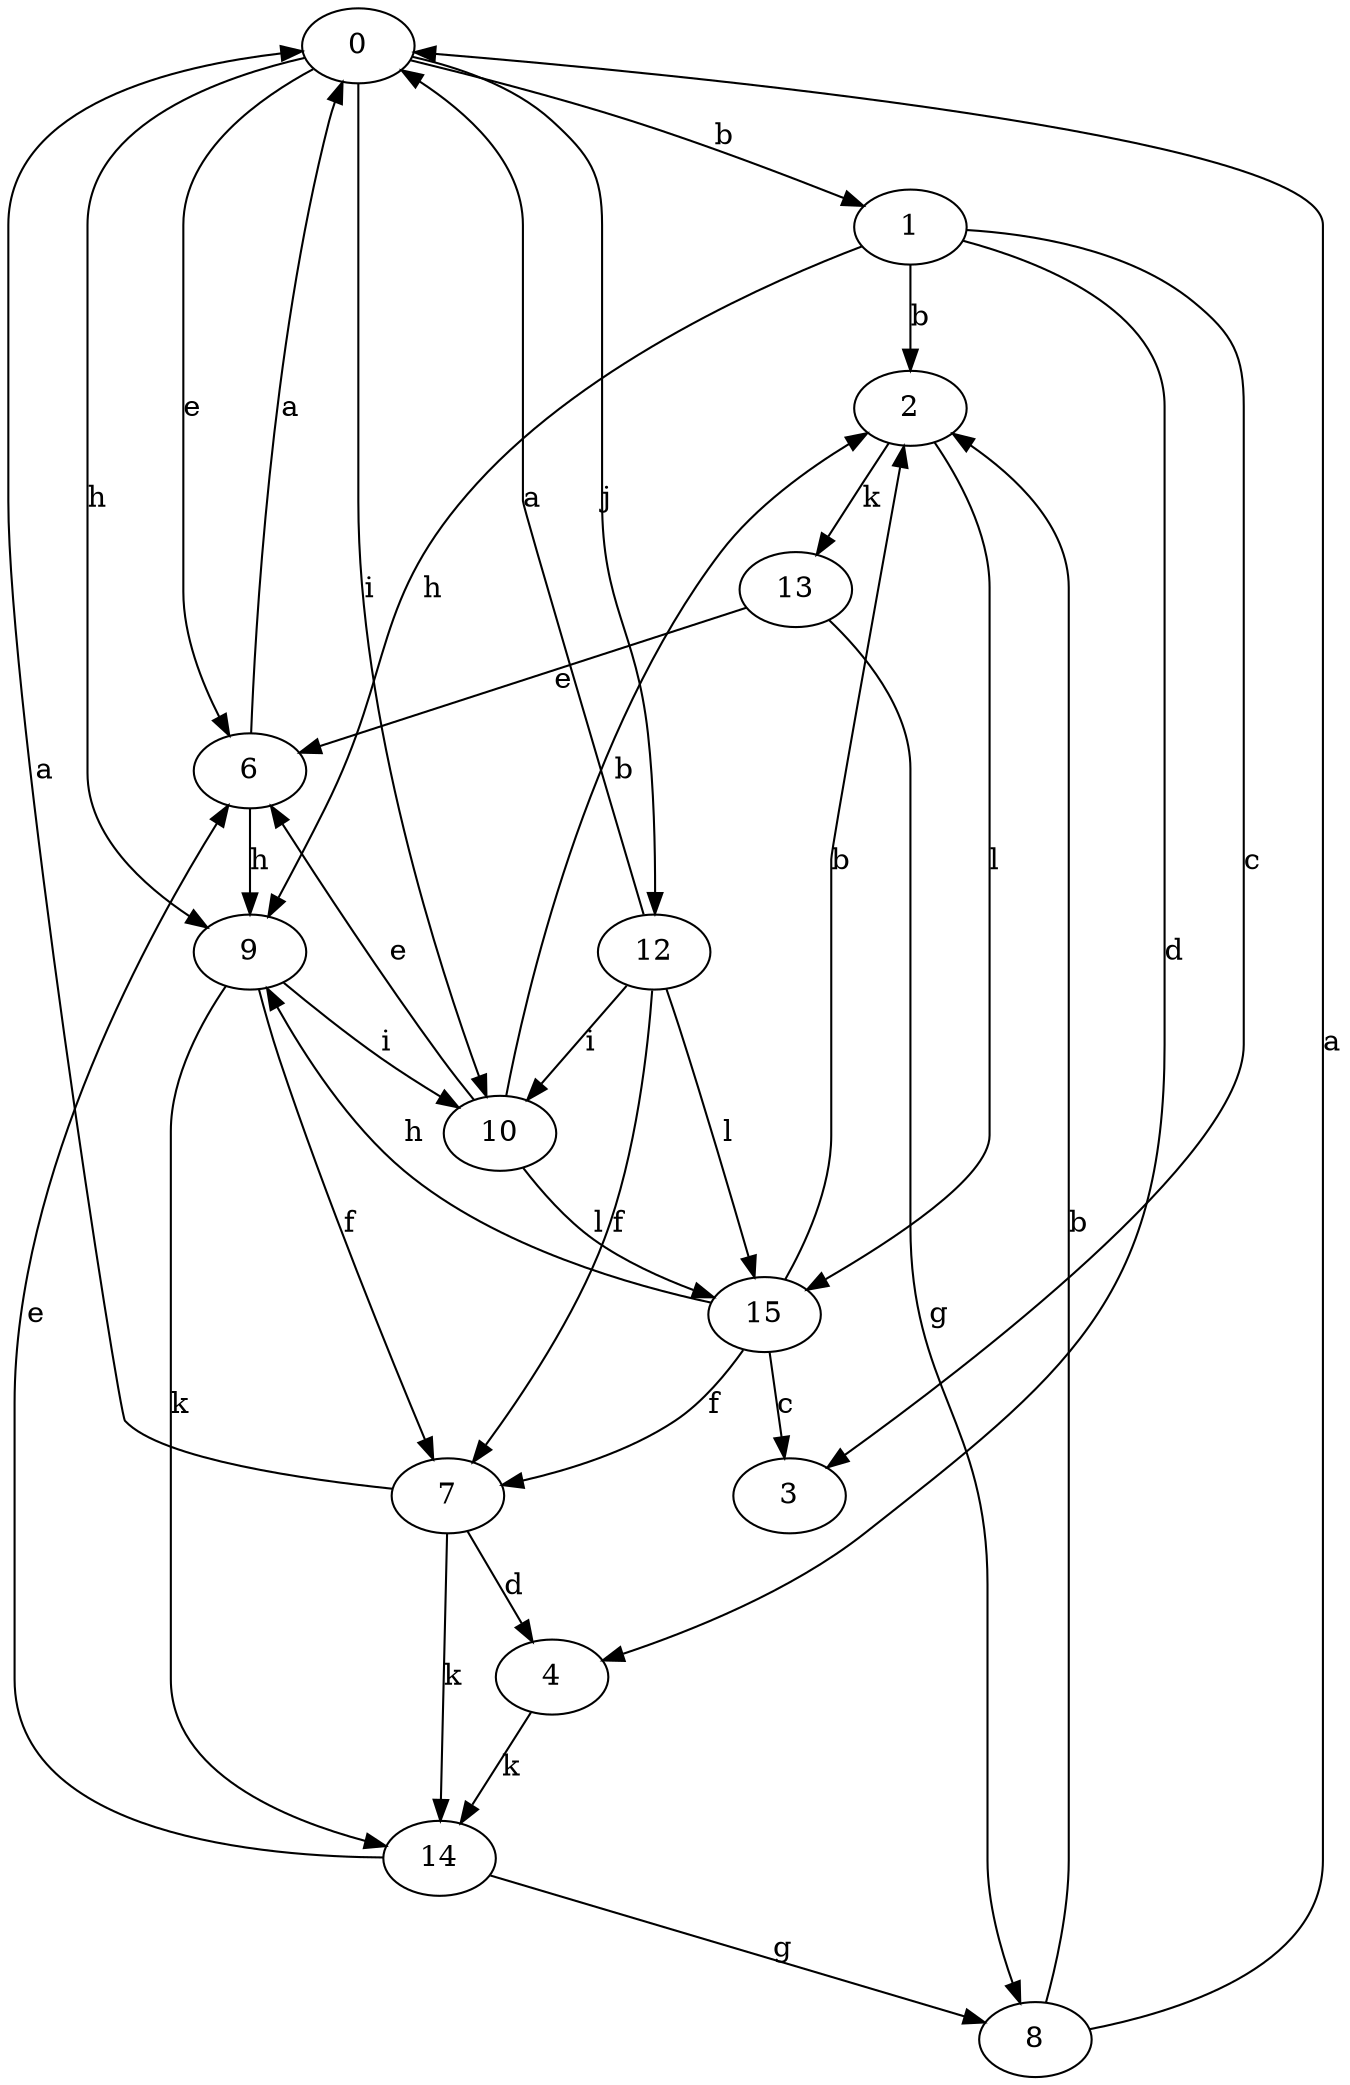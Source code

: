 strict digraph  {
0;
1;
2;
3;
4;
6;
7;
8;
9;
10;
12;
13;
14;
15;
0 -> 1  [label=b];
0 -> 6  [label=e];
0 -> 9  [label=h];
0 -> 10  [label=i];
0 -> 12  [label=j];
1 -> 2  [label=b];
1 -> 3  [label=c];
1 -> 4  [label=d];
1 -> 9  [label=h];
2 -> 13  [label=k];
2 -> 15  [label=l];
4 -> 14  [label=k];
6 -> 0  [label=a];
6 -> 9  [label=h];
7 -> 0  [label=a];
7 -> 4  [label=d];
7 -> 14  [label=k];
8 -> 0  [label=a];
8 -> 2  [label=b];
9 -> 7  [label=f];
9 -> 10  [label=i];
9 -> 14  [label=k];
10 -> 2  [label=b];
10 -> 6  [label=e];
10 -> 15  [label=l];
12 -> 0  [label=a];
12 -> 7  [label=f];
12 -> 10  [label=i];
12 -> 15  [label=l];
13 -> 6  [label=e];
13 -> 8  [label=g];
14 -> 6  [label=e];
14 -> 8  [label=g];
15 -> 2  [label=b];
15 -> 3  [label=c];
15 -> 7  [label=f];
15 -> 9  [label=h];
}
